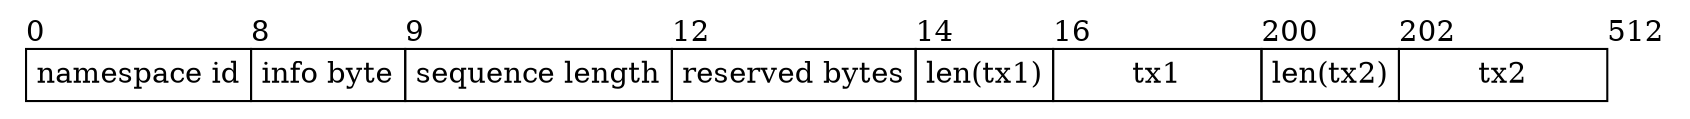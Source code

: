 digraph G {
    node [shape = record, penwidth = 0];

    share [label=<
    <table border="0" cellborder="1" cellspacing="0">
        <tr>
            <td align="left" border="0" cellpadding="0">0</td>
            <td align="left" border="0" cellpadding="0">8</td>
            <td align="left" border="0" cellpadding="0">9</td>
            <td align="left" border="0" cellpadding="0">12</td>
            <td align="left" border="0" cellpadding="0">14</td>
            <td align="left" border="0" cellpadding="0">16</td>
            <td align="left" border="0" cellpadding="0">200</td>
            <td align="left" border="0" cellpadding="0">202</td>
            <td align="left" border="0" cellpadding="0">512</td>
        </tr>
        <tr>
            <td width="8" cellpadding="4">namespace id</td>
            <td width="1" cellpadding="4">info byte</td>
            <td width="4" cellpadding="4">sequence length</td>
            <td width="2" cellpadding="4">reserved bytes</td>
            <td width="2" cellpadding="4">len(tx1)</td>
            <td width="100" cellpadding="4">tx1</td>
            <td width="2" cellpadding="4">len(tx2)</td>
            <td width="100" cellpadding="4">tx2</td>
        </tr>
    </table>
    >];
}
